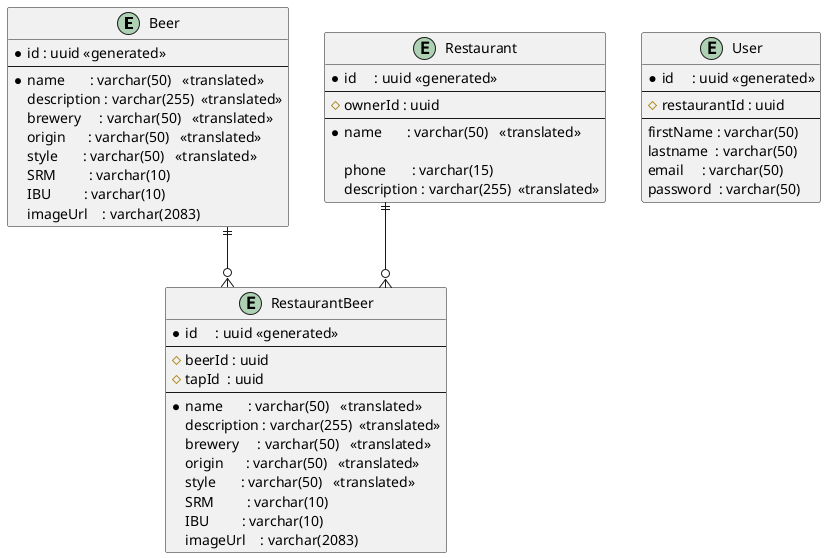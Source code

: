 @startuml Tapo Entity Relationship Graph
skinparam Linetype ortho
entity Beer {
    *id : uuid <<generated>>
    --
    *name       : varchar(50)   <<translated>>
    description : varchar(255)  <<translated>>
    brewery     : varchar(50)   <<translated>>
    origin      : varchar(50)   <<translated>>
    style       : varchar(50)   <<translated>>
    SRM         : varchar(10)
    IBU         : varchar(10)
    imageUrl    : varchar(2083)
}
entity RestaurantBeer {
    *id     : uuid <<generated>>
    --
    #beerId : uuid
    #tapId  : uuid
    --
    *name       : varchar(50)   <<translated>>
    description : varchar(255)  <<translated>>
    brewery     : varchar(50)   <<translated>>
    origin      : varchar(50)   <<translated>>
    style       : varchar(50)   <<translated>>
    SRM         : varchar(10)
    IBU         : varchar(10)
    imageUrl    : varchar(2083)
}

entity Restaurant {
    *id     : uuid <<generated>>
    --
    #ownerId : uuid
    --
    *name       : varchar(50)   <<translated>>

    phone       : varchar(15)
    description : varchar(255)  <<translated>>
}

entity User {
    *id     : uuid <<generated>>
    --
    # restaurantId : uuid
    --
    firstName : varchar(50)
    lastname  : varchar(50)
    email     : varchar(50)
    password  : varchar(50)
}
Beer ||--o{ RestaurantBeer
Restaurant ||--o{ RestaurantBeer
@enduml
